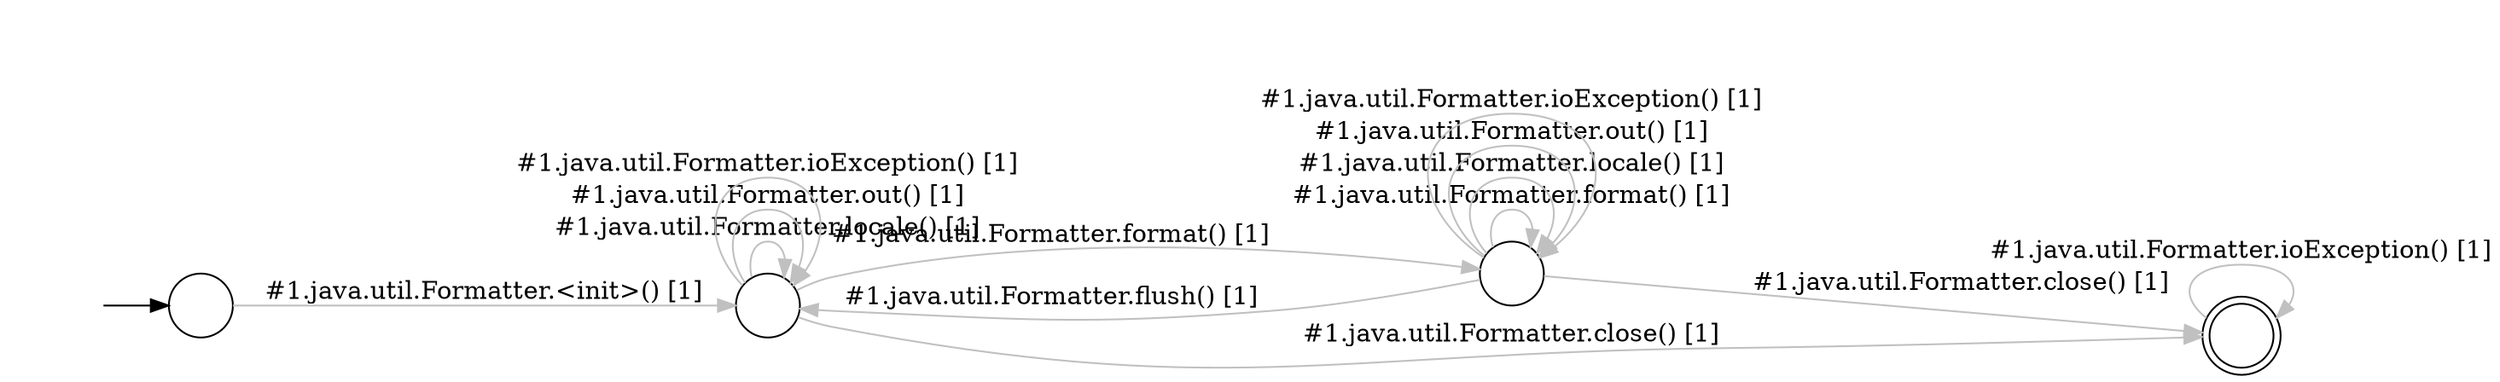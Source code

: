 digraph Automaton {
  rankdir = LR;
  0 [shape=circle,label=""];
  0 -> 2 [label="#1.java.util.Formatter.format() [1]",style="setlinewidth(1)",color=gray]
  0 -> 0 [label="#1.java.util.Formatter.locale() [1]",style="setlinewidth(1)",color=gray]
  0 -> 0 [label="#1.java.util.Formatter.out() [1]",style="setlinewidth(1)",color=gray]
  0 -> 0 [label="#1.java.util.Formatter.ioException() [1]",style="setlinewidth(1)",color=gray]
  0 -> 1 [label="#1.java.util.Formatter.close() [1]",style="setlinewidth(1)",color=gray]
  1 [shape=doublecircle,label=""];
  1 -> 1 [label="#1.java.util.Formatter.ioException() [1]",style="setlinewidth(1)",color=gray]
  2 [shape=circle,label=""];
  2 -> 2 [label="#1.java.util.Formatter.format() [1]",style="setlinewidth(1)",color=gray]
  2 -> 2 [label="#1.java.util.Formatter.locale() [1]",style="setlinewidth(1)",color=gray]
  2 -> 2 [label="#1.java.util.Formatter.out() [1]",style="setlinewidth(1)",color=gray]
  2 -> 0 [label="#1.java.util.Formatter.flush() [1]",style="setlinewidth(1)",color=gray]
  2 -> 2 [label="#1.java.util.Formatter.ioException() [1]",style="setlinewidth(1)",color=gray]
  2 -> 1 [label="#1.java.util.Formatter.close() [1]",style="setlinewidth(1)",color=gray]
  3 [shape=circle,label=""];
  initial [shape=plaintext,label=""];
  initial -> 3
  3 -> 0 [label="#1.java.util.Formatter.<init>() [1]",style="setlinewidth(1)",color=gray]
}
